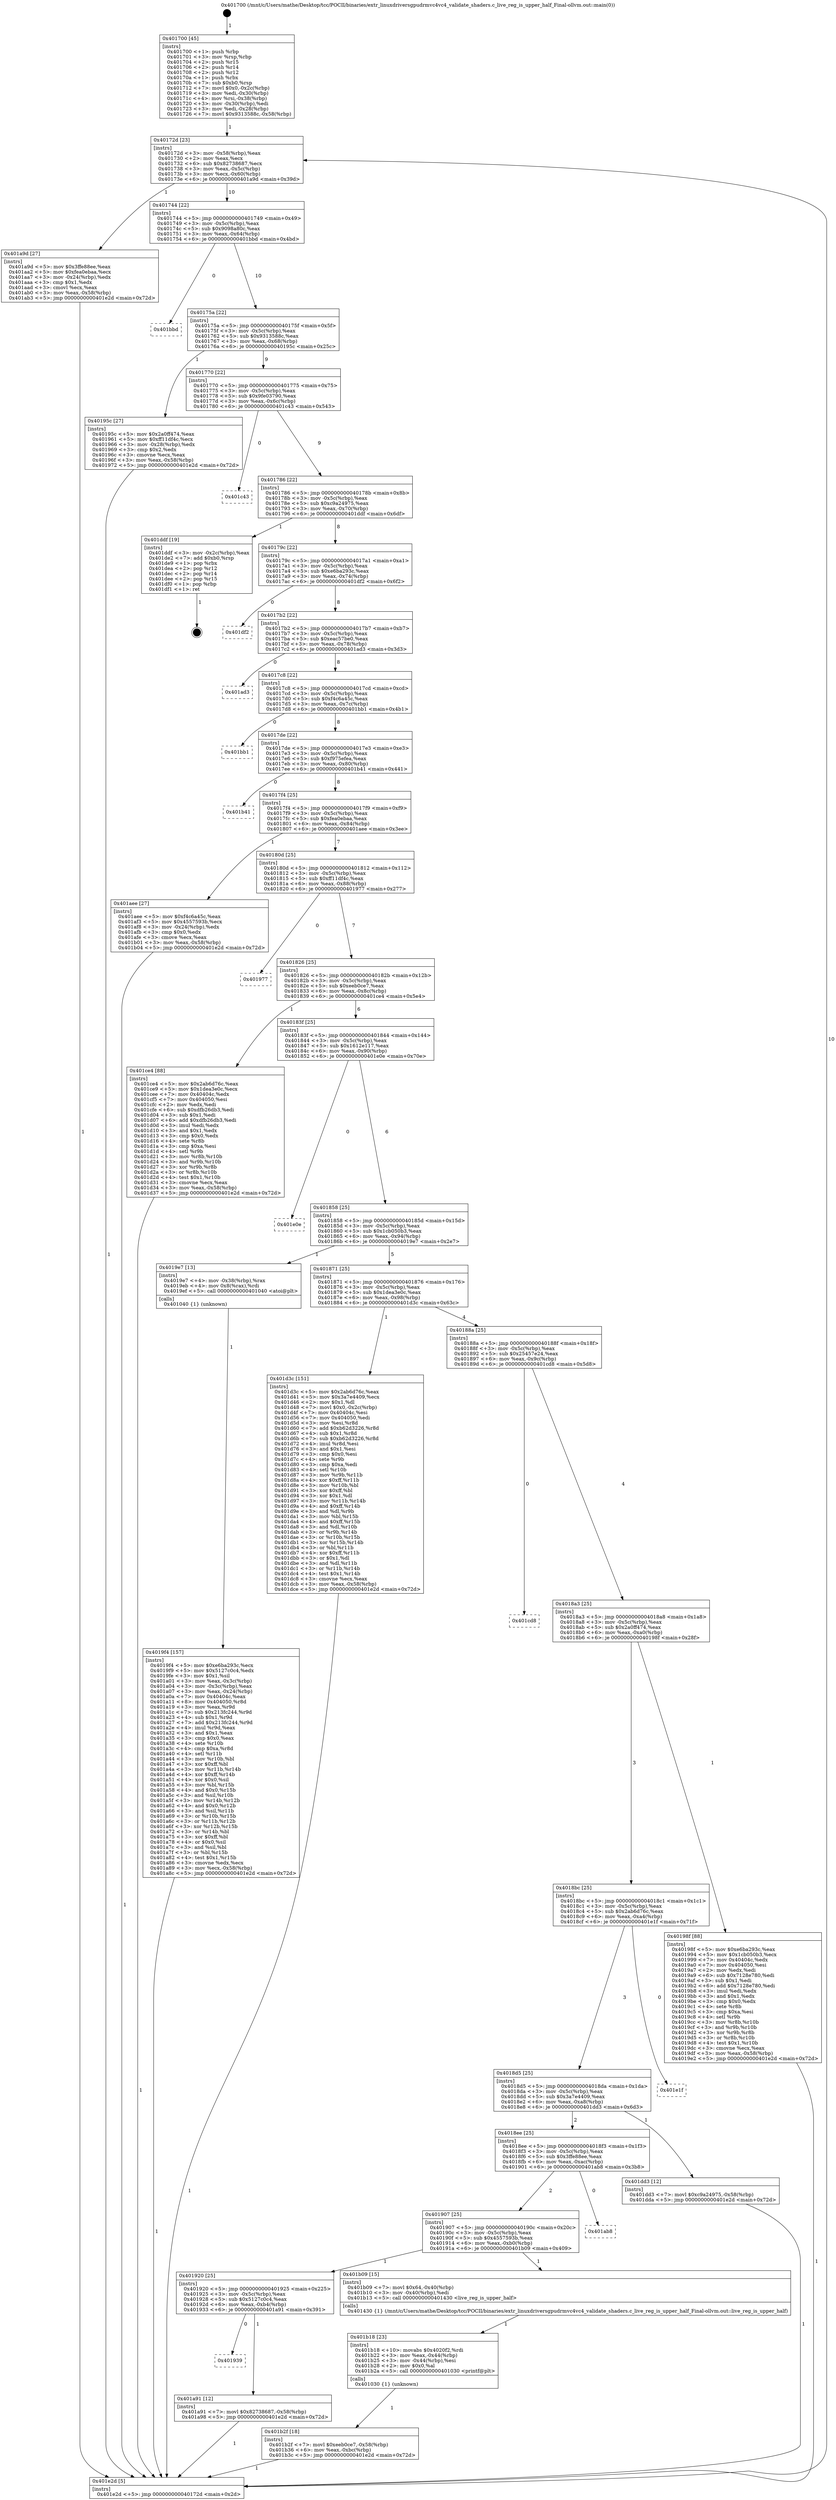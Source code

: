 digraph "0x401700" {
  label = "0x401700 (/mnt/c/Users/mathe/Desktop/tcc/POCII/binaries/extr_linuxdriversgpudrmvc4vc4_validate_shaders.c_live_reg_is_upper_half_Final-ollvm.out::main(0))"
  labelloc = "t"
  node[shape=record]

  Entry [label="",width=0.3,height=0.3,shape=circle,fillcolor=black,style=filled]
  "0x40172d" [label="{
     0x40172d [23]\l
     | [instrs]\l
     &nbsp;&nbsp;0x40172d \<+3\>: mov -0x58(%rbp),%eax\l
     &nbsp;&nbsp;0x401730 \<+2\>: mov %eax,%ecx\l
     &nbsp;&nbsp;0x401732 \<+6\>: sub $0x82738687,%ecx\l
     &nbsp;&nbsp;0x401738 \<+3\>: mov %eax,-0x5c(%rbp)\l
     &nbsp;&nbsp;0x40173b \<+3\>: mov %ecx,-0x60(%rbp)\l
     &nbsp;&nbsp;0x40173e \<+6\>: je 0000000000401a9d \<main+0x39d\>\l
  }"]
  "0x401a9d" [label="{
     0x401a9d [27]\l
     | [instrs]\l
     &nbsp;&nbsp;0x401a9d \<+5\>: mov $0x3ffe88ee,%eax\l
     &nbsp;&nbsp;0x401aa2 \<+5\>: mov $0xfea0ebaa,%ecx\l
     &nbsp;&nbsp;0x401aa7 \<+3\>: mov -0x24(%rbp),%edx\l
     &nbsp;&nbsp;0x401aaa \<+3\>: cmp $0x1,%edx\l
     &nbsp;&nbsp;0x401aad \<+3\>: cmovl %ecx,%eax\l
     &nbsp;&nbsp;0x401ab0 \<+3\>: mov %eax,-0x58(%rbp)\l
     &nbsp;&nbsp;0x401ab3 \<+5\>: jmp 0000000000401e2d \<main+0x72d\>\l
  }"]
  "0x401744" [label="{
     0x401744 [22]\l
     | [instrs]\l
     &nbsp;&nbsp;0x401744 \<+5\>: jmp 0000000000401749 \<main+0x49\>\l
     &nbsp;&nbsp;0x401749 \<+3\>: mov -0x5c(%rbp),%eax\l
     &nbsp;&nbsp;0x40174c \<+5\>: sub $0x9098a80c,%eax\l
     &nbsp;&nbsp;0x401751 \<+3\>: mov %eax,-0x64(%rbp)\l
     &nbsp;&nbsp;0x401754 \<+6\>: je 0000000000401bbd \<main+0x4bd\>\l
  }"]
  Exit [label="",width=0.3,height=0.3,shape=circle,fillcolor=black,style=filled,peripheries=2]
  "0x401bbd" [label="{
     0x401bbd\l
  }", style=dashed]
  "0x40175a" [label="{
     0x40175a [22]\l
     | [instrs]\l
     &nbsp;&nbsp;0x40175a \<+5\>: jmp 000000000040175f \<main+0x5f\>\l
     &nbsp;&nbsp;0x40175f \<+3\>: mov -0x5c(%rbp),%eax\l
     &nbsp;&nbsp;0x401762 \<+5\>: sub $0x9313588c,%eax\l
     &nbsp;&nbsp;0x401767 \<+3\>: mov %eax,-0x68(%rbp)\l
     &nbsp;&nbsp;0x40176a \<+6\>: je 000000000040195c \<main+0x25c\>\l
  }"]
  "0x401b2f" [label="{
     0x401b2f [18]\l
     | [instrs]\l
     &nbsp;&nbsp;0x401b2f \<+7\>: movl $0xeeb0ce7,-0x58(%rbp)\l
     &nbsp;&nbsp;0x401b36 \<+6\>: mov %eax,-0xbc(%rbp)\l
     &nbsp;&nbsp;0x401b3c \<+5\>: jmp 0000000000401e2d \<main+0x72d\>\l
  }"]
  "0x40195c" [label="{
     0x40195c [27]\l
     | [instrs]\l
     &nbsp;&nbsp;0x40195c \<+5\>: mov $0x2a0ff474,%eax\l
     &nbsp;&nbsp;0x401961 \<+5\>: mov $0xff11df4c,%ecx\l
     &nbsp;&nbsp;0x401966 \<+3\>: mov -0x28(%rbp),%edx\l
     &nbsp;&nbsp;0x401969 \<+3\>: cmp $0x2,%edx\l
     &nbsp;&nbsp;0x40196c \<+3\>: cmovne %ecx,%eax\l
     &nbsp;&nbsp;0x40196f \<+3\>: mov %eax,-0x58(%rbp)\l
     &nbsp;&nbsp;0x401972 \<+5\>: jmp 0000000000401e2d \<main+0x72d\>\l
  }"]
  "0x401770" [label="{
     0x401770 [22]\l
     | [instrs]\l
     &nbsp;&nbsp;0x401770 \<+5\>: jmp 0000000000401775 \<main+0x75\>\l
     &nbsp;&nbsp;0x401775 \<+3\>: mov -0x5c(%rbp),%eax\l
     &nbsp;&nbsp;0x401778 \<+5\>: sub $0x9fe03790,%eax\l
     &nbsp;&nbsp;0x40177d \<+3\>: mov %eax,-0x6c(%rbp)\l
     &nbsp;&nbsp;0x401780 \<+6\>: je 0000000000401c43 \<main+0x543\>\l
  }"]
  "0x401e2d" [label="{
     0x401e2d [5]\l
     | [instrs]\l
     &nbsp;&nbsp;0x401e2d \<+5\>: jmp 000000000040172d \<main+0x2d\>\l
  }"]
  "0x401700" [label="{
     0x401700 [45]\l
     | [instrs]\l
     &nbsp;&nbsp;0x401700 \<+1\>: push %rbp\l
     &nbsp;&nbsp;0x401701 \<+3\>: mov %rsp,%rbp\l
     &nbsp;&nbsp;0x401704 \<+2\>: push %r15\l
     &nbsp;&nbsp;0x401706 \<+2\>: push %r14\l
     &nbsp;&nbsp;0x401708 \<+2\>: push %r12\l
     &nbsp;&nbsp;0x40170a \<+1\>: push %rbx\l
     &nbsp;&nbsp;0x40170b \<+7\>: sub $0xb0,%rsp\l
     &nbsp;&nbsp;0x401712 \<+7\>: movl $0x0,-0x2c(%rbp)\l
     &nbsp;&nbsp;0x401719 \<+3\>: mov %edi,-0x30(%rbp)\l
     &nbsp;&nbsp;0x40171c \<+4\>: mov %rsi,-0x38(%rbp)\l
     &nbsp;&nbsp;0x401720 \<+3\>: mov -0x30(%rbp),%edi\l
     &nbsp;&nbsp;0x401723 \<+3\>: mov %edi,-0x28(%rbp)\l
     &nbsp;&nbsp;0x401726 \<+7\>: movl $0x9313588c,-0x58(%rbp)\l
  }"]
  "0x401b18" [label="{
     0x401b18 [23]\l
     | [instrs]\l
     &nbsp;&nbsp;0x401b18 \<+10\>: movabs $0x4020f2,%rdi\l
     &nbsp;&nbsp;0x401b22 \<+3\>: mov %eax,-0x44(%rbp)\l
     &nbsp;&nbsp;0x401b25 \<+3\>: mov -0x44(%rbp),%esi\l
     &nbsp;&nbsp;0x401b28 \<+2\>: mov $0x0,%al\l
     &nbsp;&nbsp;0x401b2a \<+5\>: call 0000000000401030 \<printf@plt\>\l
     | [calls]\l
     &nbsp;&nbsp;0x401030 \{1\} (unknown)\l
  }"]
  "0x401c43" [label="{
     0x401c43\l
  }", style=dashed]
  "0x401786" [label="{
     0x401786 [22]\l
     | [instrs]\l
     &nbsp;&nbsp;0x401786 \<+5\>: jmp 000000000040178b \<main+0x8b\>\l
     &nbsp;&nbsp;0x40178b \<+3\>: mov -0x5c(%rbp),%eax\l
     &nbsp;&nbsp;0x40178e \<+5\>: sub $0xc9a24975,%eax\l
     &nbsp;&nbsp;0x401793 \<+3\>: mov %eax,-0x70(%rbp)\l
     &nbsp;&nbsp;0x401796 \<+6\>: je 0000000000401ddf \<main+0x6df\>\l
  }"]
  "0x401939" [label="{
     0x401939\l
  }", style=dashed]
  "0x401ddf" [label="{
     0x401ddf [19]\l
     | [instrs]\l
     &nbsp;&nbsp;0x401ddf \<+3\>: mov -0x2c(%rbp),%eax\l
     &nbsp;&nbsp;0x401de2 \<+7\>: add $0xb0,%rsp\l
     &nbsp;&nbsp;0x401de9 \<+1\>: pop %rbx\l
     &nbsp;&nbsp;0x401dea \<+2\>: pop %r12\l
     &nbsp;&nbsp;0x401dec \<+2\>: pop %r14\l
     &nbsp;&nbsp;0x401dee \<+2\>: pop %r15\l
     &nbsp;&nbsp;0x401df0 \<+1\>: pop %rbp\l
     &nbsp;&nbsp;0x401df1 \<+1\>: ret\l
  }"]
  "0x40179c" [label="{
     0x40179c [22]\l
     | [instrs]\l
     &nbsp;&nbsp;0x40179c \<+5\>: jmp 00000000004017a1 \<main+0xa1\>\l
     &nbsp;&nbsp;0x4017a1 \<+3\>: mov -0x5c(%rbp),%eax\l
     &nbsp;&nbsp;0x4017a4 \<+5\>: sub $0xe6ba293c,%eax\l
     &nbsp;&nbsp;0x4017a9 \<+3\>: mov %eax,-0x74(%rbp)\l
     &nbsp;&nbsp;0x4017ac \<+6\>: je 0000000000401df2 \<main+0x6f2\>\l
  }"]
  "0x401a91" [label="{
     0x401a91 [12]\l
     | [instrs]\l
     &nbsp;&nbsp;0x401a91 \<+7\>: movl $0x82738687,-0x58(%rbp)\l
     &nbsp;&nbsp;0x401a98 \<+5\>: jmp 0000000000401e2d \<main+0x72d\>\l
  }"]
  "0x401df2" [label="{
     0x401df2\l
  }", style=dashed]
  "0x4017b2" [label="{
     0x4017b2 [22]\l
     | [instrs]\l
     &nbsp;&nbsp;0x4017b2 \<+5\>: jmp 00000000004017b7 \<main+0xb7\>\l
     &nbsp;&nbsp;0x4017b7 \<+3\>: mov -0x5c(%rbp),%eax\l
     &nbsp;&nbsp;0x4017ba \<+5\>: sub $0xeac57be0,%eax\l
     &nbsp;&nbsp;0x4017bf \<+3\>: mov %eax,-0x78(%rbp)\l
     &nbsp;&nbsp;0x4017c2 \<+6\>: je 0000000000401ad3 \<main+0x3d3\>\l
  }"]
  "0x401920" [label="{
     0x401920 [25]\l
     | [instrs]\l
     &nbsp;&nbsp;0x401920 \<+5\>: jmp 0000000000401925 \<main+0x225\>\l
     &nbsp;&nbsp;0x401925 \<+3\>: mov -0x5c(%rbp),%eax\l
     &nbsp;&nbsp;0x401928 \<+5\>: sub $0x5127c0c4,%eax\l
     &nbsp;&nbsp;0x40192d \<+6\>: mov %eax,-0xb4(%rbp)\l
     &nbsp;&nbsp;0x401933 \<+6\>: je 0000000000401a91 \<main+0x391\>\l
  }"]
  "0x401ad3" [label="{
     0x401ad3\l
  }", style=dashed]
  "0x4017c8" [label="{
     0x4017c8 [22]\l
     | [instrs]\l
     &nbsp;&nbsp;0x4017c8 \<+5\>: jmp 00000000004017cd \<main+0xcd\>\l
     &nbsp;&nbsp;0x4017cd \<+3\>: mov -0x5c(%rbp),%eax\l
     &nbsp;&nbsp;0x4017d0 \<+5\>: sub $0xf4c6a45c,%eax\l
     &nbsp;&nbsp;0x4017d5 \<+3\>: mov %eax,-0x7c(%rbp)\l
     &nbsp;&nbsp;0x4017d8 \<+6\>: je 0000000000401bb1 \<main+0x4b1\>\l
  }"]
  "0x401b09" [label="{
     0x401b09 [15]\l
     | [instrs]\l
     &nbsp;&nbsp;0x401b09 \<+7\>: movl $0x64,-0x40(%rbp)\l
     &nbsp;&nbsp;0x401b10 \<+3\>: mov -0x40(%rbp),%edi\l
     &nbsp;&nbsp;0x401b13 \<+5\>: call 0000000000401430 \<live_reg_is_upper_half\>\l
     | [calls]\l
     &nbsp;&nbsp;0x401430 \{1\} (/mnt/c/Users/mathe/Desktop/tcc/POCII/binaries/extr_linuxdriversgpudrmvc4vc4_validate_shaders.c_live_reg_is_upper_half_Final-ollvm.out::live_reg_is_upper_half)\l
  }"]
  "0x401bb1" [label="{
     0x401bb1\l
  }", style=dashed]
  "0x4017de" [label="{
     0x4017de [22]\l
     | [instrs]\l
     &nbsp;&nbsp;0x4017de \<+5\>: jmp 00000000004017e3 \<main+0xe3\>\l
     &nbsp;&nbsp;0x4017e3 \<+3\>: mov -0x5c(%rbp),%eax\l
     &nbsp;&nbsp;0x4017e6 \<+5\>: sub $0xf975efea,%eax\l
     &nbsp;&nbsp;0x4017eb \<+3\>: mov %eax,-0x80(%rbp)\l
     &nbsp;&nbsp;0x4017ee \<+6\>: je 0000000000401b41 \<main+0x441\>\l
  }"]
  "0x401907" [label="{
     0x401907 [25]\l
     | [instrs]\l
     &nbsp;&nbsp;0x401907 \<+5\>: jmp 000000000040190c \<main+0x20c\>\l
     &nbsp;&nbsp;0x40190c \<+3\>: mov -0x5c(%rbp),%eax\l
     &nbsp;&nbsp;0x40190f \<+5\>: sub $0x4557593b,%eax\l
     &nbsp;&nbsp;0x401914 \<+6\>: mov %eax,-0xb0(%rbp)\l
     &nbsp;&nbsp;0x40191a \<+6\>: je 0000000000401b09 \<main+0x409\>\l
  }"]
  "0x401b41" [label="{
     0x401b41\l
  }", style=dashed]
  "0x4017f4" [label="{
     0x4017f4 [25]\l
     | [instrs]\l
     &nbsp;&nbsp;0x4017f4 \<+5\>: jmp 00000000004017f9 \<main+0xf9\>\l
     &nbsp;&nbsp;0x4017f9 \<+3\>: mov -0x5c(%rbp),%eax\l
     &nbsp;&nbsp;0x4017fc \<+5\>: sub $0xfea0ebaa,%eax\l
     &nbsp;&nbsp;0x401801 \<+6\>: mov %eax,-0x84(%rbp)\l
     &nbsp;&nbsp;0x401807 \<+6\>: je 0000000000401aee \<main+0x3ee\>\l
  }"]
  "0x401ab8" [label="{
     0x401ab8\l
  }", style=dashed]
  "0x401aee" [label="{
     0x401aee [27]\l
     | [instrs]\l
     &nbsp;&nbsp;0x401aee \<+5\>: mov $0xf4c6a45c,%eax\l
     &nbsp;&nbsp;0x401af3 \<+5\>: mov $0x4557593b,%ecx\l
     &nbsp;&nbsp;0x401af8 \<+3\>: mov -0x24(%rbp),%edx\l
     &nbsp;&nbsp;0x401afb \<+3\>: cmp $0x0,%edx\l
     &nbsp;&nbsp;0x401afe \<+3\>: cmove %ecx,%eax\l
     &nbsp;&nbsp;0x401b01 \<+3\>: mov %eax,-0x58(%rbp)\l
     &nbsp;&nbsp;0x401b04 \<+5\>: jmp 0000000000401e2d \<main+0x72d\>\l
  }"]
  "0x40180d" [label="{
     0x40180d [25]\l
     | [instrs]\l
     &nbsp;&nbsp;0x40180d \<+5\>: jmp 0000000000401812 \<main+0x112\>\l
     &nbsp;&nbsp;0x401812 \<+3\>: mov -0x5c(%rbp),%eax\l
     &nbsp;&nbsp;0x401815 \<+5\>: sub $0xff11df4c,%eax\l
     &nbsp;&nbsp;0x40181a \<+6\>: mov %eax,-0x88(%rbp)\l
     &nbsp;&nbsp;0x401820 \<+6\>: je 0000000000401977 \<main+0x277\>\l
  }"]
  "0x4018ee" [label="{
     0x4018ee [25]\l
     | [instrs]\l
     &nbsp;&nbsp;0x4018ee \<+5\>: jmp 00000000004018f3 \<main+0x1f3\>\l
     &nbsp;&nbsp;0x4018f3 \<+3\>: mov -0x5c(%rbp),%eax\l
     &nbsp;&nbsp;0x4018f6 \<+5\>: sub $0x3ffe88ee,%eax\l
     &nbsp;&nbsp;0x4018fb \<+6\>: mov %eax,-0xac(%rbp)\l
     &nbsp;&nbsp;0x401901 \<+6\>: je 0000000000401ab8 \<main+0x3b8\>\l
  }"]
  "0x401977" [label="{
     0x401977\l
  }", style=dashed]
  "0x401826" [label="{
     0x401826 [25]\l
     | [instrs]\l
     &nbsp;&nbsp;0x401826 \<+5\>: jmp 000000000040182b \<main+0x12b\>\l
     &nbsp;&nbsp;0x40182b \<+3\>: mov -0x5c(%rbp),%eax\l
     &nbsp;&nbsp;0x40182e \<+5\>: sub $0xeeb0ce7,%eax\l
     &nbsp;&nbsp;0x401833 \<+6\>: mov %eax,-0x8c(%rbp)\l
     &nbsp;&nbsp;0x401839 \<+6\>: je 0000000000401ce4 \<main+0x5e4\>\l
  }"]
  "0x401dd3" [label="{
     0x401dd3 [12]\l
     | [instrs]\l
     &nbsp;&nbsp;0x401dd3 \<+7\>: movl $0xc9a24975,-0x58(%rbp)\l
     &nbsp;&nbsp;0x401dda \<+5\>: jmp 0000000000401e2d \<main+0x72d\>\l
  }"]
  "0x401ce4" [label="{
     0x401ce4 [88]\l
     | [instrs]\l
     &nbsp;&nbsp;0x401ce4 \<+5\>: mov $0x2ab6d76c,%eax\l
     &nbsp;&nbsp;0x401ce9 \<+5\>: mov $0x1dea3e0c,%ecx\l
     &nbsp;&nbsp;0x401cee \<+7\>: mov 0x40404c,%edx\l
     &nbsp;&nbsp;0x401cf5 \<+7\>: mov 0x404050,%esi\l
     &nbsp;&nbsp;0x401cfc \<+2\>: mov %edx,%edi\l
     &nbsp;&nbsp;0x401cfe \<+6\>: sub $0xdfb26db3,%edi\l
     &nbsp;&nbsp;0x401d04 \<+3\>: sub $0x1,%edi\l
     &nbsp;&nbsp;0x401d07 \<+6\>: add $0xdfb26db3,%edi\l
     &nbsp;&nbsp;0x401d0d \<+3\>: imul %edi,%edx\l
     &nbsp;&nbsp;0x401d10 \<+3\>: and $0x1,%edx\l
     &nbsp;&nbsp;0x401d13 \<+3\>: cmp $0x0,%edx\l
     &nbsp;&nbsp;0x401d16 \<+4\>: sete %r8b\l
     &nbsp;&nbsp;0x401d1a \<+3\>: cmp $0xa,%esi\l
     &nbsp;&nbsp;0x401d1d \<+4\>: setl %r9b\l
     &nbsp;&nbsp;0x401d21 \<+3\>: mov %r8b,%r10b\l
     &nbsp;&nbsp;0x401d24 \<+3\>: and %r9b,%r10b\l
     &nbsp;&nbsp;0x401d27 \<+3\>: xor %r9b,%r8b\l
     &nbsp;&nbsp;0x401d2a \<+3\>: or %r8b,%r10b\l
     &nbsp;&nbsp;0x401d2d \<+4\>: test $0x1,%r10b\l
     &nbsp;&nbsp;0x401d31 \<+3\>: cmovne %ecx,%eax\l
     &nbsp;&nbsp;0x401d34 \<+3\>: mov %eax,-0x58(%rbp)\l
     &nbsp;&nbsp;0x401d37 \<+5\>: jmp 0000000000401e2d \<main+0x72d\>\l
  }"]
  "0x40183f" [label="{
     0x40183f [25]\l
     | [instrs]\l
     &nbsp;&nbsp;0x40183f \<+5\>: jmp 0000000000401844 \<main+0x144\>\l
     &nbsp;&nbsp;0x401844 \<+3\>: mov -0x5c(%rbp),%eax\l
     &nbsp;&nbsp;0x401847 \<+5\>: sub $0x1612e117,%eax\l
     &nbsp;&nbsp;0x40184c \<+6\>: mov %eax,-0x90(%rbp)\l
     &nbsp;&nbsp;0x401852 \<+6\>: je 0000000000401e0e \<main+0x70e\>\l
  }"]
  "0x4018d5" [label="{
     0x4018d5 [25]\l
     | [instrs]\l
     &nbsp;&nbsp;0x4018d5 \<+5\>: jmp 00000000004018da \<main+0x1da\>\l
     &nbsp;&nbsp;0x4018da \<+3\>: mov -0x5c(%rbp),%eax\l
     &nbsp;&nbsp;0x4018dd \<+5\>: sub $0x3a7e4409,%eax\l
     &nbsp;&nbsp;0x4018e2 \<+6\>: mov %eax,-0xa8(%rbp)\l
     &nbsp;&nbsp;0x4018e8 \<+6\>: je 0000000000401dd3 \<main+0x6d3\>\l
  }"]
  "0x401e0e" [label="{
     0x401e0e\l
  }", style=dashed]
  "0x401858" [label="{
     0x401858 [25]\l
     | [instrs]\l
     &nbsp;&nbsp;0x401858 \<+5\>: jmp 000000000040185d \<main+0x15d\>\l
     &nbsp;&nbsp;0x40185d \<+3\>: mov -0x5c(%rbp),%eax\l
     &nbsp;&nbsp;0x401860 \<+5\>: sub $0x1cb050b3,%eax\l
     &nbsp;&nbsp;0x401865 \<+6\>: mov %eax,-0x94(%rbp)\l
     &nbsp;&nbsp;0x40186b \<+6\>: je 00000000004019e7 \<main+0x2e7\>\l
  }"]
  "0x401e1f" [label="{
     0x401e1f\l
  }", style=dashed]
  "0x4019e7" [label="{
     0x4019e7 [13]\l
     | [instrs]\l
     &nbsp;&nbsp;0x4019e7 \<+4\>: mov -0x38(%rbp),%rax\l
     &nbsp;&nbsp;0x4019eb \<+4\>: mov 0x8(%rax),%rdi\l
     &nbsp;&nbsp;0x4019ef \<+5\>: call 0000000000401040 \<atoi@plt\>\l
     | [calls]\l
     &nbsp;&nbsp;0x401040 \{1\} (unknown)\l
  }"]
  "0x401871" [label="{
     0x401871 [25]\l
     | [instrs]\l
     &nbsp;&nbsp;0x401871 \<+5\>: jmp 0000000000401876 \<main+0x176\>\l
     &nbsp;&nbsp;0x401876 \<+3\>: mov -0x5c(%rbp),%eax\l
     &nbsp;&nbsp;0x401879 \<+5\>: sub $0x1dea3e0c,%eax\l
     &nbsp;&nbsp;0x40187e \<+6\>: mov %eax,-0x98(%rbp)\l
     &nbsp;&nbsp;0x401884 \<+6\>: je 0000000000401d3c \<main+0x63c\>\l
  }"]
  "0x4019f4" [label="{
     0x4019f4 [157]\l
     | [instrs]\l
     &nbsp;&nbsp;0x4019f4 \<+5\>: mov $0xe6ba293c,%ecx\l
     &nbsp;&nbsp;0x4019f9 \<+5\>: mov $0x5127c0c4,%edx\l
     &nbsp;&nbsp;0x4019fe \<+3\>: mov $0x1,%sil\l
     &nbsp;&nbsp;0x401a01 \<+3\>: mov %eax,-0x3c(%rbp)\l
     &nbsp;&nbsp;0x401a04 \<+3\>: mov -0x3c(%rbp),%eax\l
     &nbsp;&nbsp;0x401a07 \<+3\>: mov %eax,-0x24(%rbp)\l
     &nbsp;&nbsp;0x401a0a \<+7\>: mov 0x40404c,%eax\l
     &nbsp;&nbsp;0x401a11 \<+8\>: mov 0x404050,%r8d\l
     &nbsp;&nbsp;0x401a19 \<+3\>: mov %eax,%r9d\l
     &nbsp;&nbsp;0x401a1c \<+7\>: sub $0x213fc244,%r9d\l
     &nbsp;&nbsp;0x401a23 \<+4\>: sub $0x1,%r9d\l
     &nbsp;&nbsp;0x401a27 \<+7\>: add $0x213fc244,%r9d\l
     &nbsp;&nbsp;0x401a2e \<+4\>: imul %r9d,%eax\l
     &nbsp;&nbsp;0x401a32 \<+3\>: and $0x1,%eax\l
     &nbsp;&nbsp;0x401a35 \<+3\>: cmp $0x0,%eax\l
     &nbsp;&nbsp;0x401a38 \<+4\>: sete %r10b\l
     &nbsp;&nbsp;0x401a3c \<+4\>: cmp $0xa,%r8d\l
     &nbsp;&nbsp;0x401a40 \<+4\>: setl %r11b\l
     &nbsp;&nbsp;0x401a44 \<+3\>: mov %r10b,%bl\l
     &nbsp;&nbsp;0x401a47 \<+3\>: xor $0xff,%bl\l
     &nbsp;&nbsp;0x401a4a \<+3\>: mov %r11b,%r14b\l
     &nbsp;&nbsp;0x401a4d \<+4\>: xor $0xff,%r14b\l
     &nbsp;&nbsp;0x401a51 \<+4\>: xor $0x0,%sil\l
     &nbsp;&nbsp;0x401a55 \<+3\>: mov %bl,%r15b\l
     &nbsp;&nbsp;0x401a58 \<+4\>: and $0x0,%r15b\l
     &nbsp;&nbsp;0x401a5c \<+3\>: and %sil,%r10b\l
     &nbsp;&nbsp;0x401a5f \<+3\>: mov %r14b,%r12b\l
     &nbsp;&nbsp;0x401a62 \<+4\>: and $0x0,%r12b\l
     &nbsp;&nbsp;0x401a66 \<+3\>: and %sil,%r11b\l
     &nbsp;&nbsp;0x401a69 \<+3\>: or %r10b,%r15b\l
     &nbsp;&nbsp;0x401a6c \<+3\>: or %r11b,%r12b\l
     &nbsp;&nbsp;0x401a6f \<+3\>: xor %r12b,%r15b\l
     &nbsp;&nbsp;0x401a72 \<+3\>: or %r14b,%bl\l
     &nbsp;&nbsp;0x401a75 \<+3\>: xor $0xff,%bl\l
     &nbsp;&nbsp;0x401a78 \<+4\>: or $0x0,%sil\l
     &nbsp;&nbsp;0x401a7c \<+3\>: and %sil,%bl\l
     &nbsp;&nbsp;0x401a7f \<+3\>: or %bl,%r15b\l
     &nbsp;&nbsp;0x401a82 \<+4\>: test $0x1,%r15b\l
     &nbsp;&nbsp;0x401a86 \<+3\>: cmovne %edx,%ecx\l
     &nbsp;&nbsp;0x401a89 \<+3\>: mov %ecx,-0x58(%rbp)\l
     &nbsp;&nbsp;0x401a8c \<+5\>: jmp 0000000000401e2d \<main+0x72d\>\l
  }"]
  "0x401d3c" [label="{
     0x401d3c [151]\l
     | [instrs]\l
     &nbsp;&nbsp;0x401d3c \<+5\>: mov $0x2ab6d76c,%eax\l
     &nbsp;&nbsp;0x401d41 \<+5\>: mov $0x3a7e4409,%ecx\l
     &nbsp;&nbsp;0x401d46 \<+2\>: mov $0x1,%dl\l
     &nbsp;&nbsp;0x401d48 \<+7\>: movl $0x0,-0x2c(%rbp)\l
     &nbsp;&nbsp;0x401d4f \<+7\>: mov 0x40404c,%esi\l
     &nbsp;&nbsp;0x401d56 \<+7\>: mov 0x404050,%edi\l
     &nbsp;&nbsp;0x401d5d \<+3\>: mov %esi,%r8d\l
     &nbsp;&nbsp;0x401d60 \<+7\>: add $0xb62d3226,%r8d\l
     &nbsp;&nbsp;0x401d67 \<+4\>: sub $0x1,%r8d\l
     &nbsp;&nbsp;0x401d6b \<+7\>: sub $0xb62d3226,%r8d\l
     &nbsp;&nbsp;0x401d72 \<+4\>: imul %r8d,%esi\l
     &nbsp;&nbsp;0x401d76 \<+3\>: and $0x1,%esi\l
     &nbsp;&nbsp;0x401d79 \<+3\>: cmp $0x0,%esi\l
     &nbsp;&nbsp;0x401d7c \<+4\>: sete %r9b\l
     &nbsp;&nbsp;0x401d80 \<+3\>: cmp $0xa,%edi\l
     &nbsp;&nbsp;0x401d83 \<+4\>: setl %r10b\l
     &nbsp;&nbsp;0x401d87 \<+3\>: mov %r9b,%r11b\l
     &nbsp;&nbsp;0x401d8a \<+4\>: xor $0xff,%r11b\l
     &nbsp;&nbsp;0x401d8e \<+3\>: mov %r10b,%bl\l
     &nbsp;&nbsp;0x401d91 \<+3\>: xor $0xff,%bl\l
     &nbsp;&nbsp;0x401d94 \<+3\>: xor $0x1,%dl\l
     &nbsp;&nbsp;0x401d97 \<+3\>: mov %r11b,%r14b\l
     &nbsp;&nbsp;0x401d9a \<+4\>: and $0xff,%r14b\l
     &nbsp;&nbsp;0x401d9e \<+3\>: and %dl,%r9b\l
     &nbsp;&nbsp;0x401da1 \<+3\>: mov %bl,%r15b\l
     &nbsp;&nbsp;0x401da4 \<+4\>: and $0xff,%r15b\l
     &nbsp;&nbsp;0x401da8 \<+3\>: and %dl,%r10b\l
     &nbsp;&nbsp;0x401dab \<+3\>: or %r9b,%r14b\l
     &nbsp;&nbsp;0x401dae \<+3\>: or %r10b,%r15b\l
     &nbsp;&nbsp;0x401db1 \<+3\>: xor %r15b,%r14b\l
     &nbsp;&nbsp;0x401db4 \<+3\>: or %bl,%r11b\l
     &nbsp;&nbsp;0x401db7 \<+4\>: xor $0xff,%r11b\l
     &nbsp;&nbsp;0x401dbb \<+3\>: or $0x1,%dl\l
     &nbsp;&nbsp;0x401dbe \<+3\>: and %dl,%r11b\l
     &nbsp;&nbsp;0x401dc1 \<+3\>: or %r11b,%r14b\l
     &nbsp;&nbsp;0x401dc4 \<+4\>: test $0x1,%r14b\l
     &nbsp;&nbsp;0x401dc8 \<+3\>: cmovne %ecx,%eax\l
     &nbsp;&nbsp;0x401dcb \<+3\>: mov %eax,-0x58(%rbp)\l
     &nbsp;&nbsp;0x401dce \<+5\>: jmp 0000000000401e2d \<main+0x72d\>\l
  }"]
  "0x40188a" [label="{
     0x40188a [25]\l
     | [instrs]\l
     &nbsp;&nbsp;0x40188a \<+5\>: jmp 000000000040188f \<main+0x18f\>\l
     &nbsp;&nbsp;0x40188f \<+3\>: mov -0x5c(%rbp),%eax\l
     &nbsp;&nbsp;0x401892 \<+5\>: sub $0x25457e24,%eax\l
     &nbsp;&nbsp;0x401897 \<+6\>: mov %eax,-0x9c(%rbp)\l
     &nbsp;&nbsp;0x40189d \<+6\>: je 0000000000401cd8 \<main+0x5d8\>\l
  }"]
  "0x4018bc" [label="{
     0x4018bc [25]\l
     | [instrs]\l
     &nbsp;&nbsp;0x4018bc \<+5\>: jmp 00000000004018c1 \<main+0x1c1\>\l
     &nbsp;&nbsp;0x4018c1 \<+3\>: mov -0x5c(%rbp),%eax\l
     &nbsp;&nbsp;0x4018c4 \<+5\>: sub $0x2ab6d76c,%eax\l
     &nbsp;&nbsp;0x4018c9 \<+6\>: mov %eax,-0xa4(%rbp)\l
     &nbsp;&nbsp;0x4018cf \<+6\>: je 0000000000401e1f \<main+0x71f\>\l
  }"]
  "0x401cd8" [label="{
     0x401cd8\l
  }", style=dashed]
  "0x4018a3" [label="{
     0x4018a3 [25]\l
     | [instrs]\l
     &nbsp;&nbsp;0x4018a3 \<+5\>: jmp 00000000004018a8 \<main+0x1a8\>\l
     &nbsp;&nbsp;0x4018a8 \<+3\>: mov -0x5c(%rbp),%eax\l
     &nbsp;&nbsp;0x4018ab \<+5\>: sub $0x2a0ff474,%eax\l
     &nbsp;&nbsp;0x4018b0 \<+6\>: mov %eax,-0xa0(%rbp)\l
     &nbsp;&nbsp;0x4018b6 \<+6\>: je 000000000040198f \<main+0x28f\>\l
  }"]
  "0x40198f" [label="{
     0x40198f [88]\l
     | [instrs]\l
     &nbsp;&nbsp;0x40198f \<+5\>: mov $0xe6ba293c,%eax\l
     &nbsp;&nbsp;0x401994 \<+5\>: mov $0x1cb050b3,%ecx\l
     &nbsp;&nbsp;0x401999 \<+7\>: mov 0x40404c,%edx\l
     &nbsp;&nbsp;0x4019a0 \<+7\>: mov 0x404050,%esi\l
     &nbsp;&nbsp;0x4019a7 \<+2\>: mov %edx,%edi\l
     &nbsp;&nbsp;0x4019a9 \<+6\>: sub $0x7128e780,%edi\l
     &nbsp;&nbsp;0x4019af \<+3\>: sub $0x1,%edi\l
     &nbsp;&nbsp;0x4019b2 \<+6\>: add $0x7128e780,%edi\l
     &nbsp;&nbsp;0x4019b8 \<+3\>: imul %edi,%edx\l
     &nbsp;&nbsp;0x4019bb \<+3\>: and $0x1,%edx\l
     &nbsp;&nbsp;0x4019be \<+3\>: cmp $0x0,%edx\l
     &nbsp;&nbsp;0x4019c1 \<+4\>: sete %r8b\l
     &nbsp;&nbsp;0x4019c5 \<+3\>: cmp $0xa,%esi\l
     &nbsp;&nbsp;0x4019c8 \<+4\>: setl %r9b\l
     &nbsp;&nbsp;0x4019cc \<+3\>: mov %r8b,%r10b\l
     &nbsp;&nbsp;0x4019cf \<+3\>: and %r9b,%r10b\l
     &nbsp;&nbsp;0x4019d2 \<+3\>: xor %r9b,%r8b\l
     &nbsp;&nbsp;0x4019d5 \<+3\>: or %r8b,%r10b\l
     &nbsp;&nbsp;0x4019d8 \<+4\>: test $0x1,%r10b\l
     &nbsp;&nbsp;0x4019dc \<+3\>: cmovne %ecx,%eax\l
     &nbsp;&nbsp;0x4019df \<+3\>: mov %eax,-0x58(%rbp)\l
     &nbsp;&nbsp;0x4019e2 \<+5\>: jmp 0000000000401e2d \<main+0x72d\>\l
  }"]
  Entry -> "0x401700" [label=" 1"]
  "0x40172d" -> "0x401a9d" [label=" 1"]
  "0x40172d" -> "0x401744" [label=" 10"]
  "0x401ddf" -> Exit [label=" 1"]
  "0x401744" -> "0x401bbd" [label=" 0"]
  "0x401744" -> "0x40175a" [label=" 10"]
  "0x401dd3" -> "0x401e2d" [label=" 1"]
  "0x40175a" -> "0x40195c" [label=" 1"]
  "0x40175a" -> "0x401770" [label=" 9"]
  "0x40195c" -> "0x401e2d" [label=" 1"]
  "0x401700" -> "0x40172d" [label=" 1"]
  "0x401e2d" -> "0x40172d" [label=" 10"]
  "0x401d3c" -> "0x401e2d" [label=" 1"]
  "0x401770" -> "0x401c43" [label=" 0"]
  "0x401770" -> "0x401786" [label=" 9"]
  "0x401ce4" -> "0x401e2d" [label=" 1"]
  "0x401786" -> "0x401ddf" [label=" 1"]
  "0x401786" -> "0x40179c" [label=" 8"]
  "0x401b2f" -> "0x401e2d" [label=" 1"]
  "0x40179c" -> "0x401df2" [label=" 0"]
  "0x40179c" -> "0x4017b2" [label=" 8"]
  "0x401b18" -> "0x401b2f" [label=" 1"]
  "0x4017b2" -> "0x401ad3" [label=" 0"]
  "0x4017b2" -> "0x4017c8" [label=" 8"]
  "0x401aee" -> "0x401e2d" [label=" 1"]
  "0x4017c8" -> "0x401bb1" [label=" 0"]
  "0x4017c8" -> "0x4017de" [label=" 8"]
  "0x401a9d" -> "0x401e2d" [label=" 1"]
  "0x4017de" -> "0x401b41" [label=" 0"]
  "0x4017de" -> "0x4017f4" [label=" 8"]
  "0x401920" -> "0x401939" [label=" 0"]
  "0x4017f4" -> "0x401aee" [label=" 1"]
  "0x4017f4" -> "0x40180d" [label=" 7"]
  "0x401920" -> "0x401a91" [label=" 1"]
  "0x40180d" -> "0x401977" [label=" 0"]
  "0x40180d" -> "0x401826" [label=" 7"]
  "0x401907" -> "0x401920" [label=" 1"]
  "0x401826" -> "0x401ce4" [label=" 1"]
  "0x401826" -> "0x40183f" [label=" 6"]
  "0x401907" -> "0x401b09" [label=" 1"]
  "0x40183f" -> "0x401e0e" [label=" 0"]
  "0x40183f" -> "0x401858" [label=" 6"]
  "0x4018ee" -> "0x401907" [label=" 2"]
  "0x401858" -> "0x4019e7" [label=" 1"]
  "0x401858" -> "0x401871" [label=" 5"]
  "0x4018ee" -> "0x401ab8" [label=" 0"]
  "0x401871" -> "0x401d3c" [label=" 1"]
  "0x401871" -> "0x40188a" [label=" 4"]
  "0x4018d5" -> "0x4018ee" [label=" 2"]
  "0x40188a" -> "0x401cd8" [label=" 0"]
  "0x40188a" -> "0x4018a3" [label=" 4"]
  "0x4018d5" -> "0x401dd3" [label=" 1"]
  "0x4018a3" -> "0x40198f" [label=" 1"]
  "0x4018a3" -> "0x4018bc" [label=" 3"]
  "0x40198f" -> "0x401e2d" [label=" 1"]
  "0x4019e7" -> "0x4019f4" [label=" 1"]
  "0x4019f4" -> "0x401e2d" [label=" 1"]
  "0x401b09" -> "0x401b18" [label=" 1"]
  "0x4018bc" -> "0x401e1f" [label=" 0"]
  "0x4018bc" -> "0x4018d5" [label=" 3"]
  "0x401a91" -> "0x401e2d" [label=" 1"]
}
